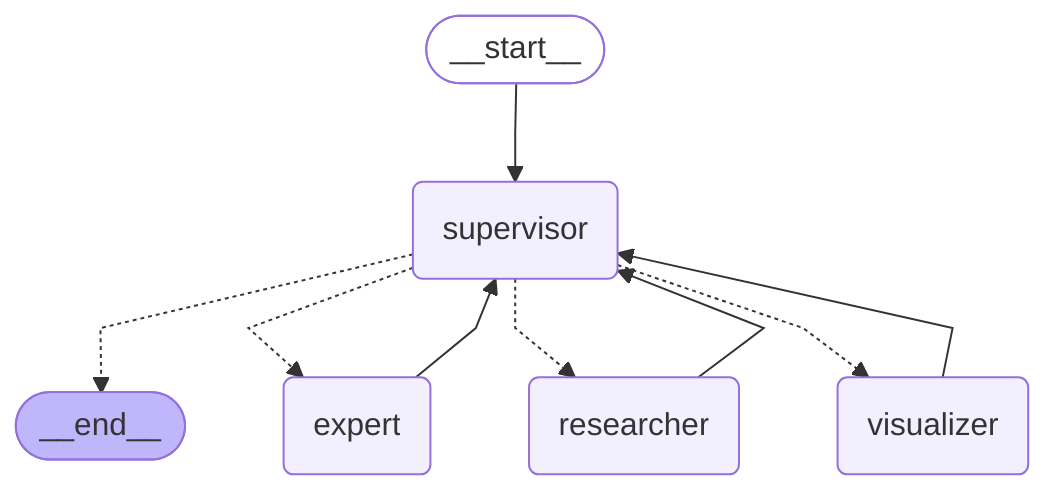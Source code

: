 ---
config:
  flowchart:
    curve: linear
---
graph TD;
	__start__([<p>__start__</p>]):::first
	supervisor(supervisor)
	researcher(researcher)
	expert(expert)
	visualizer(visualizer)
	__end__([<p>__end__</p>]):::last
	__start__ --> supervisor;
	expert --> supervisor;
	researcher --> supervisor;
	supervisor -.-> __end__;
	supervisor -.-> expert;
	supervisor -.-> researcher;
	supervisor -.-> visualizer;
	visualizer --> supervisor;
	classDef default fill:#f2f0ff,line-height:1.2
	classDef first fill-opacity:0
	classDef last fill:#bfb6fc